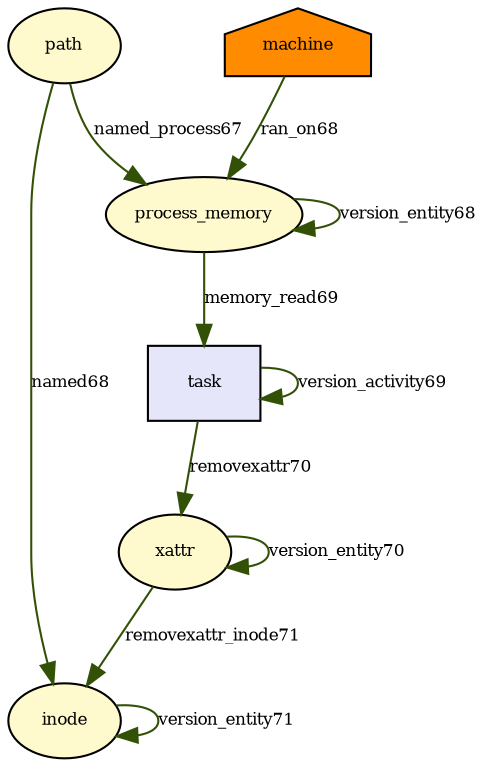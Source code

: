 digraph RGL__DirectedAdjacencyGraph {path[fontsize = 8,label = "path",shape = ellipse, fillcolor="#fffacd", style = filled]

process_memory[fontsize = 8,label = "process_memory",shape = ellipse, fillcolor="#fffacd", style = filled]

path -> process_memory[fontsize = 8,label = "named_process67", color="#325106"]

process_memory -> process_memory[fontsize = 8,label = "version_entity68", color="#325106"]

machine[fontsize = 8,label = "machine",shape = house, fillcolor="#ff8c00", style = filled]

machine -> process_memory[fontsize = 8,label = "ran_on68", color="#325106"]

inode[fontsize = 8,label = "inode",shape = ellipse, fillcolor="#fffacd", style = filled]

path -> inode[fontsize = 8,label = "named68", color="#325106"]

task[fontsize = 8,label = "task",shape = rectangle, fillcolor="#e6e6fa", style = filled]

task -> task[fontsize = 8,label = "version_activity69", color="#325106"]

process_memory -> task[fontsize = 8,label = "memory_read69", color="#325106"]

xattr[fontsize = 8,label = "xattr",shape = ellipse, fillcolor="#fffacd", style = filled]

xattr -> xattr[fontsize = 8,label = "version_entity70", color="#325106"]

task -> xattr[fontsize = 8,label = "removexattr70", color="#325106"]

inode -> inode[fontsize = 8,label = "version_entity71", color="#325106"]

xattr -> inode[fontsize = 8,label = "removexattr_inode71", color="#325106"]

}